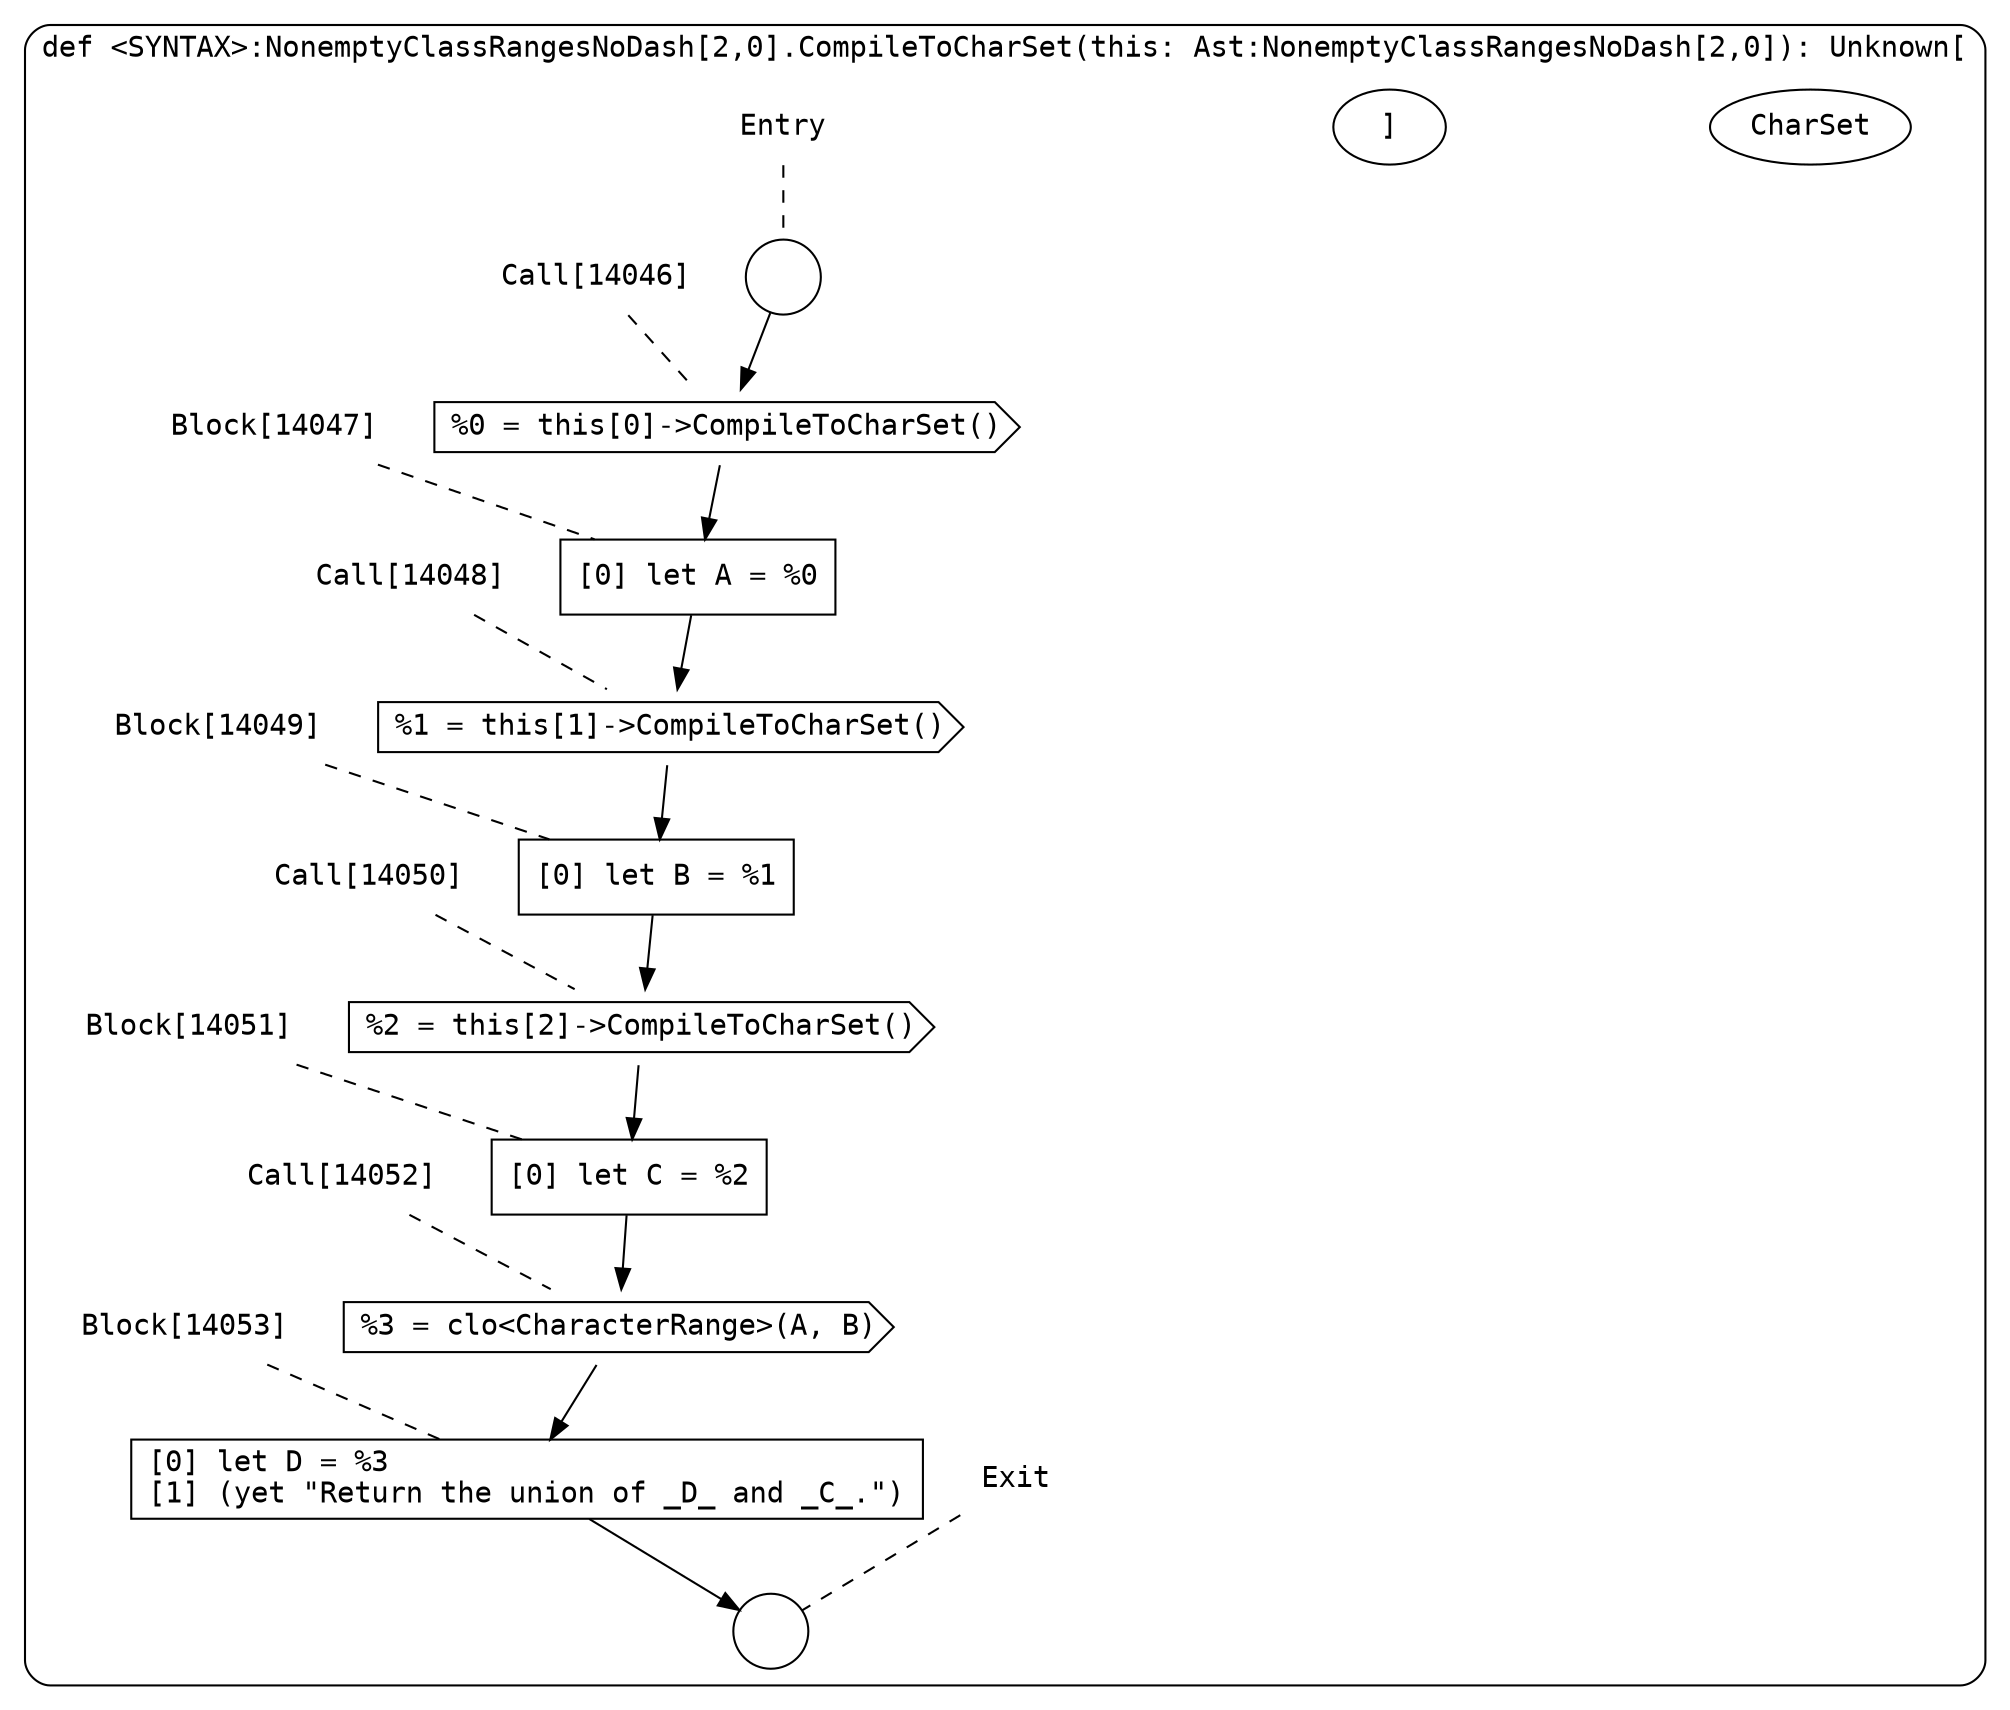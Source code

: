 digraph {
  graph [fontname = "Consolas"]
  node [fontname = "Consolas"]
  edge [fontname = "Consolas"]
  subgraph cluster2285 {
    label = "def <SYNTAX>:NonemptyClassRangesNoDash[2,0].CompileToCharSet(this: Ast:NonemptyClassRangesNoDash[2,0]): Unknown["CharSet"]"
    style = rounded
    cluster2285_entry_name [shape=none, label=<<font color="black">Entry</font>>]
    cluster2285_entry_name -> cluster2285_entry [arrowhead=none, color="black", style=dashed]
    cluster2285_entry [shape=circle label=" " color="black" fillcolor="white" style=filled]
    cluster2285_entry -> node14046 [color="black"]
    cluster2285_exit_name [shape=none, label=<<font color="black">Exit</font>>]
    cluster2285_exit_name -> cluster2285_exit [arrowhead=none, color="black", style=dashed]
    cluster2285_exit [shape=circle label=" " color="black" fillcolor="white" style=filled]
    node14046_name [shape=none, label=<<font color="black">Call[14046]</font>>]
    node14046_name -> node14046 [arrowhead=none, color="black", style=dashed]
    node14046 [shape=cds, label=<<font color="black">%0 = this[0]-&gt;CompileToCharSet()</font>> color="black" fillcolor="white", style=filled]
    node14046 -> node14047 [color="black"]
    node14047_name [shape=none, label=<<font color="black">Block[14047]</font>>]
    node14047_name -> node14047 [arrowhead=none, color="black", style=dashed]
    node14047 [shape=box, label=<<font color="black">[0] let A = %0<BR ALIGN="LEFT"/></font>> color="black" fillcolor="white", style=filled]
    node14047 -> node14048 [color="black"]
    node14048_name [shape=none, label=<<font color="black">Call[14048]</font>>]
    node14048_name -> node14048 [arrowhead=none, color="black", style=dashed]
    node14048 [shape=cds, label=<<font color="black">%1 = this[1]-&gt;CompileToCharSet()</font>> color="black" fillcolor="white", style=filled]
    node14048 -> node14049 [color="black"]
    node14049_name [shape=none, label=<<font color="black">Block[14049]</font>>]
    node14049_name -> node14049 [arrowhead=none, color="black", style=dashed]
    node14049 [shape=box, label=<<font color="black">[0] let B = %1<BR ALIGN="LEFT"/></font>> color="black" fillcolor="white", style=filled]
    node14049 -> node14050 [color="black"]
    node14050_name [shape=none, label=<<font color="black">Call[14050]</font>>]
    node14050_name -> node14050 [arrowhead=none, color="black", style=dashed]
    node14050 [shape=cds, label=<<font color="black">%2 = this[2]-&gt;CompileToCharSet()</font>> color="black" fillcolor="white", style=filled]
    node14050 -> node14051 [color="black"]
    node14051_name [shape=none, label=<<font color="black">Block[14051]</font>>]
    node14051_name -> node14051 [arrowhead=none, color="black", style=dashed]
    node14051 [shape=box, label=<<font color="black">[0] let C = %2<BR ALIGN="LEFT"/></font>> color="black" fillcolor="white", style=filled]
    node14051 -> node14052 [color="black"]
    node14052_name [shape=none, label=<<font color="black">Call[14052]</font>>]
    node14052_name -> node14052 [arrowhead=none, color="black", style=dashed]
    node14052 [shape=cds, label=<<font color="black">%3 = clo&lt;CharacterRange&gt;(A, B)</font>> color="black" fillcolor="white", style=filled]
    node14052 -> node14053 [color="black"]
    node14053_name [shape=none, label=<<font color="black">Block[14053]</font>>]
    node14053_name -> node14053 [arrowhead=none, color="black", style=dashed]
    node14053 [shape=box, label=<<font color="black">[0] let D = %3<BR ALIGN="LEFT"/>[1] (yet &quot;Return the union of _D_ and _C_.&quot;)<BR ALIGN="LEFT"/></font>> color="black" fillcolor="white", style=filled]
    node14053 -> cluster2285_exit [color="black"]
  }
}
